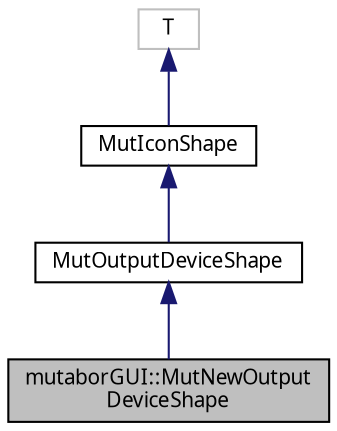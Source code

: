digraph "mutaborGUI::MutNewOutputDeviceShape"
{
  edge [fontname="Sans",fontsize="10",labelfontname="Sans",labelfontsize="10"];
  node [fontname="Sans",fontsize="10",shape=record];
  Node0 [label="mutaborGUI::MutNewOutput\lDeviceShape",height=0.2,width=0.4,color="black", fillcolor="grey75", style="filled", fontcolor="black"];
  Node1 -> Node0 [dir="back",color="midnightblue",fontsize="10",style="solid",fontname="Sans"];
  Node1 [label="MutOutputDeviceShape",height=0.2,width=0.4,color="black", fillcolor="white", style="filled",URL="$d3/d4c/classmutaborGUI_1_1MutDeviceShape.html"];
  Node2 -> Node1 [dir="back",color="midnightblue",fontsize="10",style="solid",fontname="Sans"];
  Node2 [label="MutIconShape",height=0.2,width=0.4,color="black", fillcolor="white", style="filled",URL="$d5/d12/classMutIconShapeClass.html",tooltip="An icon control with static text. "];
  Node3 -> Node2 [dir="back",color="midnightblue",fontsize="10",style="solid",fontname="Sans"];
  Node3 [label="T",height=0.2,width=0.4,color="grey75", fillcolor="white", style="filled"];
}
